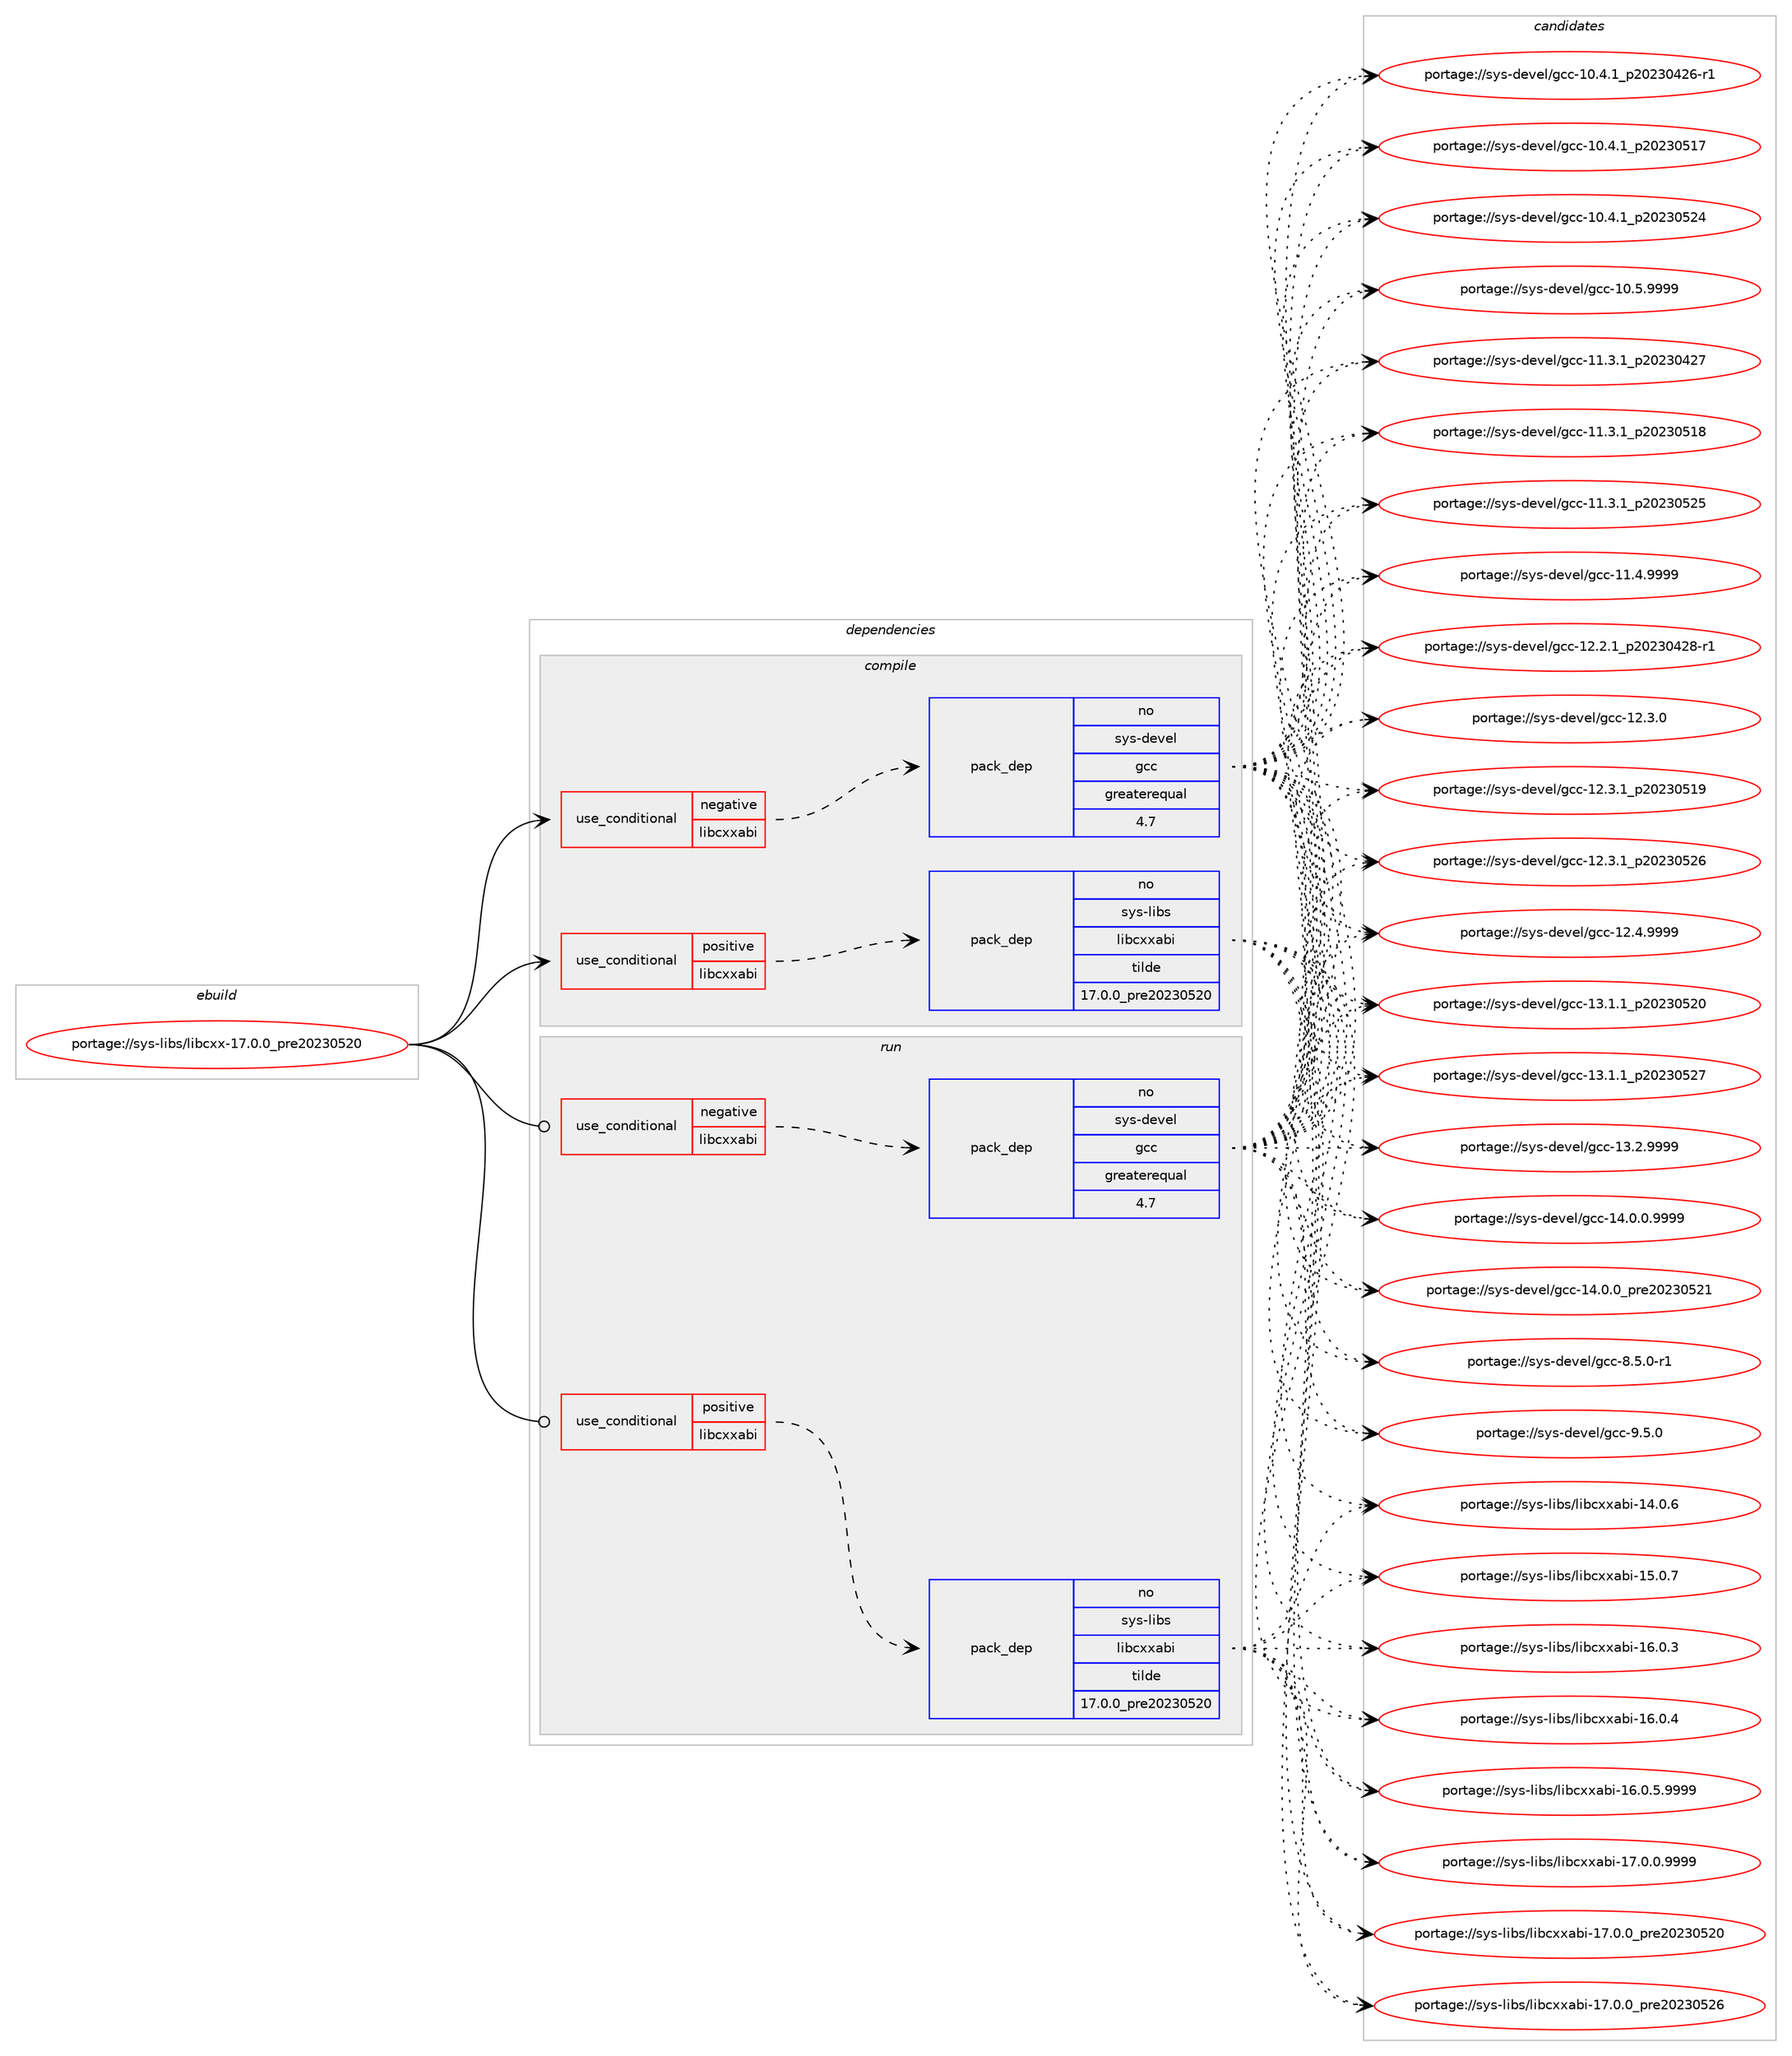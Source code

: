 digraph prolog {

# *************
# Graph options
# *************

newrank=true;
concentrate=true;
compound=true;
graph [rankdir=LR,fontname=Helvetica,fontsize=10,ranksep=1.5];#, ranksep=2.5, nodesep=0.2];
edge  [arrowhead=vee];
node  [fontname=Helvetica,fontsize=10];

# **********
# The ebuild
# **********

subgraph cluster_leftcol {
color=gray;
rank=same;
label=<<i>ebuild</i>>;
id [label="portage://sys-libs/libcxx-17.0.0_pre20230520", color=red, width=4, href="../sys-libs/libcxx-17.0.0_pre20230520.svg"];
}

# ****************
# The dependencies
# ****************

subgraph cluster_midcol {
color=gray;
label=<<i>dependencies</i>>;
subgraph cluster_compile {
fillcolor="#eeeeee";
style=filled;
label=<<i>compile</i>>;
subgraph cond3399 {
dependency5107 [label=<<TABLE BORDER="0" CELLBORDER="1" CELLSPACING="0" CELLPADDING="4"><TR><TD ROWSPAN="3" CELLPADDING="10">use_conditional</TD></TR><TR><TD>negative</TD></TR><TR><TD>libcxxabi</TD></TR></TABLE>>, shape=none, color=red];
subgraph pack1680 {
dependency5108 [label=<<TABLE BORDER="0" CELLBORDER="1" CELLSPACING="0" CELLPADDING="4" WIDTH="220"><TR><TD ROWSPAN="6" CELLPADDING="30">pack_dep</TD></TR><TR><TD WIDTH="110">no</TD></TR><TR><TD>sys-devel</TD></TR><TR><TD>gcc</TD></TR><TR><TD>greaterequal</TD></TR><TR><TD>4.7</TD></TR></TABLE>>, shape=none, color=blue];
}
dependency5107:e -> dependency5108:w [weight=20,style="dashed",arrowhead="vee"];
}
id:e -> dependency5107:w [weight=20,style="solid",arrowhead="vee"];
subgraph cond3400 {
dependency5109 [label=<<TABLE BORDER="0" CELLBORDER="1" CELLSPACING="0" CELLPADDING="4"><TR><TD ROWSPAN="3" CELLPADDING="10">use_conditional</TD></TR><TR><TD>positive</TD></TR><TR><TD>libcxxabi</TD></TR></TABLE>>, shape=none, color=red];
subgraph pack1681 {
dependency5110 [label=<<TABLE BORDER="0" CELLBORDER="1" CELLSPACING="0" CELLPADDING="4" WIDTH="220"><TR><TD ROWSPAN="6" CELLPADDING="30">pack_dep</TD></TR><TR><TD WIDTH="110">no</TD></TR><TR><TD>sys-libs</TD></TR><TR><TD>libcxxabi</TD></TR><TR><TD>tilde</TD></TR><TR><TD>17.0.0_pre20230520</TD></TR></TABLE>>, shape=none, color=blue];
}
dependency5109:e -> dependency5110:w [weight=20,style="dashed",arrowhead="vee"];
}
id:e -> dependency5109:w [weight=20,style="solid",arrowhead="vee"];
# *** BEGIN UNKNOWN DEPENDENCY TYPE (TODO) ***
# id -> package_dependency(portage://sys-libs/libcxx-17.0.0_pre20230520,install,no,sys-devel,llvm,none,[,,],[slot(17)],[])
# *** END UNKNOWN DEPENDENCY TYPE (TODO) ***

# *** BEGIN UNKNOWN DEPENDENCY TYPE (TODO) ***
# id -> package_dependency(portage://sys-libs/libcxx-17.0.0_pre20230520,install,strong,sys-devel,llvm,none,[,,],[slot(0)],[])
# *** END UNKNOWN DEPENDENCY TYPE (TODO) ***

}
subgraph cluster_compileandrun {
fillcolor="#eeeeee";
style=filled;
label=<<i>compile and run</i>>;
}
subgraph cluster_run {
fillcolor="#eeeeee";
style=filled;
label=<<i>run</i>>;
subgraph cond3401 {
dependency5111 [label=<<TABLE BORDER="0" CELLBORDER="1" CELLSPACING="0" CELLPADDING="4"><TR><TD ROWSPAN="3" CELLPADDING="10">use_conditional</TD></TR><TR><TD>negative</TD></TR><TR><TD>libcxxabi</TD></TR></TABLE>>, shape=none, color=red];
subgraph pack1682 {
dependency5112 [label=<<TABLE BORDER="0" CELLBORDER="1" CELLSPACING="0" CELLPADDING="4" WIDTH="220"><TR><TD ROWSPAN="6" CELLPADDING="30">pack_dep</TD></TR><TR><TD WIDTH="110">no</TD></TR><TR><TD>sys-devel</TD></TR><TR><TD>gcc</TD></TR><TR><TD>greaterequal</TD></TR><TR><TD>4.7</TD></TR></TABLE>>, shape=none, color=blue];
}
dependency5111:e -> dependency5112:w [weight=20,style="dashed",arrowhead="vee"];
}
id:e -> dependency5111:w [weight=20,style="solid",arrowhead="odot"];
subgraph cond3402 {
dependency5113 [label=<<TABLE BORDER="0" CELLBORDER="1" CELLSPACING="0" CELLPADDING="4"><TR><TD ROWSPAN="3" CELLPADDING="10">use_conditional</TD></TR><TR><TD>positive</TD></TR><TR><TD>libcxxabi</TD></TR></TABLE>>, shape=none, color=red];
subgraph pack1683 {
dependency5114 [label=<<TABLE BORDER="0" CELLBORDER="1" CELLSPACING="0" CELLPADDING="4" WIDTH="220"><TR><TD ROWSPAN="6" CELLPADDING="30">pack_dep</TD></TR><TR><TD WIDTH="110">no</TD></TR><TR><TD>sys-libs</TD></TR><TR><TD>libcxxabi</TD></TR><TR><TD>tilde</TD></TR><TR><TD>17.0.0_pre20230520</TD></TR></TABLE>>, shape=none, color=blue];
}
dependency5113:e -> dependency5114:w [weight=20,style="dashed",arrowhead="vee"];
}
id:e -> dependency5113:w [weight=20,style="solid",arrowhead="odot"];
}
}

# **************
# The candidates
# **************

subgraph cluster_choices {
rank=same;
color=gray;
label=<<i>candidates</i>>;

subgraph choice1680 {
color=black;
nodesep=1;
choice11512111545100101118101108471039999454948465246499511250485051485250544511449 [label="portage://sys-devel/gcc-10.4.1_p20230426-r1", color=red, width=4,href="../sys-devel/gcc-10.4.1_p20230426-r1.svg"];
choice1151211154510010111810110847103999945494846524649951125048505148534955 [label="portage://sys-devel/gcc-10.4.1_p20230517", color=red, width=4,href="../sys-devel/gcc-10.4.1_p20230517.svg"];
choice1151211154510010111810110847103999945494846524649951125048505148535052 [label="portage://sys-devel/gcc-10.4.1_p20230524", color=red, width=4,href="../sys-devel/gcc-10.4.1_p20230524.svg"];
choice1151211154510010111810110847103999945494846534657575757 [label="portage://sys-devel/gcc-10.5.9999", color=red, width=4,href="../sys-devel/gcc-10.5.9999.svg"];
choice1151211154510010111810110847103999945494946514649951125048505148525055 [label="portage://sys-devel/gcc-11.3.1_p20230427", color=red, width=4,href="../sys-devel/gcc-11.3.1_p20230427.svg"];
choice1151211154510010111810110847103999945494946514649951125048505148534956 [label="portage://sys-devel/gcc-11.3.1_p20230518", color=red, width=4,href="../sys-devel/gcc-11.3.1_p20230518.svg"];
choice1151211154510010111810110847103999945494946514649951125048505148535053 [label="portage://sys-devel/gcc-11.3.1_p20230525", color=red, width=4,href="../sys-devel/gcc-11.3.1_p20230525.svg"];
choice1151211154510010111810110847103999945494946524657575757 [label="portage://sys-devel/gcc-11.4.9999", color=red, width=4,href="../sys-devel/gcc-11.4.9999.svg"];
choice11512111545100101118101108471039999454950465046499511250485051485250564511449 [label="portage://sys-devel/gcc-12.2.1_p20230428-r1", color=red, width=4,href="../sys-devel/gcc-12.2.1_p20230428-r1.svg"];
choice1151211154510010111810110847103999945495046514648 [label="portage://sys-devel/gcc-12.3.0", color=red, width=4,href="../sys-devel/gcc-12.3.0.svg"];
choice1151211154510010111810110847103999945495046514649951125048505148534957 [label="portage://sys-devel/gcc-12.3.1_p20230519", color=red, width=4,href="../sys-devel/gcc-12.3.1_p20230519.svg"];
choice1151211154510010111810110847103999945495046514649951125048505148535054 [label="portage://sys-devel/gcc-12.3.1_p20230526", color=red, width=4,href="../sys-devel/gcc-12.3.1_p20230526.svg"];
choice1151211154510010111810110847103999945495046524657575757 [label="portage://sys-devel/gcc-12.4.9999", color=red, width=4,href="../sys-devel/gcc-12.4.9999.svg"];
choice1151211154510010111810110847103999945495146494649951125048505148535048 [label="portage://sys-devel/gcc-13.1.1_p20230520", color=red, width=4,href="../sys-devel/gcc-13.1.1_p20230520.svg"];
choice1151211154510010111810110847103999945495146494649951125048505148535055 [label="portage://sys-devel/gcc-13.1.1_p20230527", color=red, width=4,href="../sys-devel/gcc-13.1.1_p20230527.svg"];
choice1151211154510010111810110847103999945495146504657575757 [label="portage://sys-devel/gcc-13.2.9999", color=red, width=4,href="../sys-devel/gcc-13.2.9999.svg"];
choice11512111545100101118101108471039999454952464846484657575757 [label="portage://sys-devel/gcc-14.0.0.9999", color=red, width=4,href="../sys-devel/gcc-14.0.0.9999.svg"];
choice1151211154510010111810110847103999945495246484648951121141015048505148535049 [label="portage://sys-devel/gcc-14.0.0_pre20230521", color=red, width=4,href="../sys-devel/gcc-14.0.0_pre20230521.svg"];
choice115121115451001011181011084710399994556465346484511449 [label="portage://sys-devel/gcc-8.5.0-r1", color=red, width=4,href="../sys-devel/gcc-8.5.0-r1.svg"];
choice11512111545100101118101108471039999455746534648 [label="portage://sys-devel/gcc-9.5.0", color=red, width=4,href="../sys-devel/gcc-9.5.0.svg"];
dependency5108:e -> choice11512111545100101118101108471039999454948465246499511250485051485250544511449:w [style=dotted,weight="100"];
dependency5108:e -> choice1151211154510010111810110847103999945494846524649951125048505148534955:w [style=dotted,weight="100"];
dependency5108:e -> choice1151211154510010111810110847103999945494846524649951125048505148535052:w [style=dotted,weight="100"];
dependency5108:e -> choice1151211154510010111810110847103999945494846534657575757:w [style=dotted,weight="100"];
dependency5108:e -> choice1151211154510010111810110847103999945494946514649951125048505148525055:w [style=dotted,weight="100"];
dependency5108:e -> choice1151211154510010111810110847103999945494946514649951125048505148534956:w [style=dotted,weight="100"];
dependency5108:e -> choice1151211154510010111810110847103999945494946514649951125048505148535053:w [style=dotted,weight="100"];
dependency5108:e -> choice1151211154510010111810110847103999945494946524657575757:w [style=dotted,weight="100"];
dependency5108:e -> choice11512111545100101118101108471039999454950465046499511250485051485250564511449:w [style=dotted,weight="100"];
dependency5108:e -> choice1151211154510010111810110847103999945495046514648:w [style=dotted,weight="100"];
dependency5108:e -> choice1151211154510010111810110847103999945495046514649951125048505148534957:w [style=dotted,weight="100"];
dependency5108:e -> choice1151211154510010111810110847103999945495046514649951125048505148535054:w [style=dotted,weight="100"];
dependency5108:e -> choice1151211154510010111810110847103999945495046524657575757:w [style=dotted,weight="100"];
dependency5108:e -> choice1151211154510010111810110847103999945495146494649951125048505148535048:w [style=dotted,weight="100"];
dependency5108:e -> choice1151211154510010111810110847103999945495146494649951125048505148535055:w [style=dotted,weight="100"];
dependency5108:e -> choice1151211154510010111810110847103999945495146504657575757:w [style=dotted,weight="100"];
dependency5108:e -> choice11512111545100101118101108471039999454952464846484657575757:w [style=dotted,weight="100"];
dependency5108:e -> choice1151211154510010111810110847103999945495246484648951121141015048505148535049:w [style=dotted,weight="100"];
dependency5108:e -> choice115121115451001011181011084710399994556465346484511449:w [style=dotted,weight="100"];
dependency5108:e -> choice11512111545100101118101108471039999455746534648:w [style=dotted,weight="100"];
}
subgraph choice1681 {
color=black;
nodesep=1;
choice1151211154510810598115471081059899120120979810545495246484654 [label="portage://sys-libs/libcxxabi-14.0.6", color=red, width=4,href="../sys-libs/libcxxabi-14.0.6.svg"];
choice1151211154510810598115471081059899120120979810545495346484655 [label="portage://sys-libs/libcxxabi-15.0.7", color=red, width=4,href="../sys-libs/libcxxabi-15.0.7.svg"];
choice1151211154510810598115471081059899120120979810545495446484651 [label="portage://sys-libs/libcxxabi-16.0.3", color=red, width=4,href="../sys-libs/libcxxabi-16.0.3.svg"];
choice1151211154510810598115471081059899120120979810545495446484652 [label="portage://sys-libs/libcxxabi-16.0.4", color=red, width=4,href="../sys-libs/libcxxabi-16.0.4.svg"];
choice11512111545108105981154710810598991201209798105454954464846534657575757 [label="portage://sys-libs/libcxxabi-16.0.5.9999", color=red, width=4,href="../sys-libs/libcxxabi-16.0.5.9999.svg"];
choice11512111545108105981154710810598991201209798105454955464846484657575757 [label="portage://sys-libs/libcxxabi-17.0.0.9999", color=red, width=4,href="../sys-libs/libcxxabi-17.0.0.9999.svg"];
choice1151211154510810598115471081059899120120979810545495546484648951121141015048505148535048 [label="portage://sys-libs/libcxxabi-17.0.0_pre20230520", color=red, width=4,href="../sys-libs/libcxxabi-17.0.0_pre20230520.svg"];
choice1151211154510810598115471081059899120120979810545495546484648951121141015048505148535054 [label="portage://sys-libs/libcxxabi-17.0.0_pre20230526", color=red, width=4,href="../sys-libs/libcxxabi-17.0.0_pre20230526.svg"];
dependency5110:e -> choice1151211154510810598115471081059899120120979810545495246484654:w [style=dotted,weight="100"];
dependency5110:e -> choice1151211154510810598115471081059899120120979810545495346484655:w [style=dotted,weight="100"];
dependency5110:e -> choice1151211154510810598115471081059899120120979810545495446484651:w [style=dotted,weight="100"];
dependency5110:e -> choice1151211154510810598115471081059899120120979810545495446484652:w [style=dotted,weight="100"];
dependency5110:e -> choice11512111545108105981154710810598991201209798105454954464846534657575757:w [style=dotted,weight="100"];
dependency5110:e -> choice11512111545108105981154710810598991201209798105454955464846484657575757:w [style=dotted,weight="100"];
dependency5110:e -> choice1151211154510810598115471081059899120120979810545495546484648951121141015048505148535048:w [style=dotted,weight="100"];
dependency5110:e -> choice1151211154510810598115471081059899120120979810545495546484648951121141015048505148535054:w [style=dotted,weight="100"];
}
subgraph choice1682 {
color=black;
nodesep=1;
choice11512111545100101118101108471039999454948465246499511250485051485250544511449 [label="portage://sys-devel/gcc-10.4.1_p20230426-r1", color=red, width=4,href="../sys-devel/gcc-10.4.1_p20230426-r1.svg"];
choice1151211154510010111810110847103999945494846524649951125048505148534955 [label="portage://sys-devel/gcc-10.4.1_p20230517", color=red, width=4,href="../sys-devel/gcc-10.4.1_p20230517.svg"];
choice1151211154510010111810110847103999945494846524649951125048505148535052 [label="portage://sys-devel/gcc-10.4.1_p20230524", color=red, width=4,href="../sys-devel/gcc-10.4.1_p20230524.svg"];
choice1151211154510010111810110847103999945494846534657575757 [label="portage://sys-devel/gcc-10.5.9999", color=red, width=4,href="../sys-devel/gcc-10.5.9999.svg"];
choice1151211154510010111810110847103999945494946514649951125048505148525055 [label="portage://sys-devel/gcc-11.3.1_p20230427", color=red, width=4,href="../sys-devel/gcc-11.3.1_p20230427.svg"];
choice1151211154510010111810110847103999945494946514649951125048505148534956 [label="portage://sys-devel/gcc-11.3.1_p20230518", color=red, width=4,href="../sys-devel/gcc-11.3.1_p20230518.svg"];
choice1151211154510010111810110847103999945494946514649951125048505148535053 [label="portage://sys-devel/gcc-11.3.1_p20230525", color=red, width=4,href="../sys-devel/gcc-11.3.1_p20230525.svg"];
choice1151211154510010111810110847103999945494946524657575757 [label="portage://sys-devel/gcc-11.4.9999", color=red, width=4,href="../sys-devel/gcc-11.4.9999.svg"];
choice11512111545100101118101108471039999454950465046499511250485051485250564511449 [label="portage://sys-devel/gcc-12.2.1_p20230428-r1", color=red, width=4,href="../sys-devel/gcc-12.2.1_p20230428-r1.svg"];
choice1151211154510010111810110847103999945495046514648 [label="portage://sys-devel/gcc-12.3.0", color=red, width=4,href="../sys-devel/gcc-12.3.0.svg"];
choice1151211154510010111810110847103999945495046514649951125048505148534957 [label="portage://sys-devel/gcc-12.3.1_p20230519", color=red, width=4,href="../sys-devel/gcc-12.3.1_p20230519.svg"];
choice1151211154510010111810110847103999945495046514649951125048505148535054 [label="portage://sys-devel/gcc-12.3.1_p20230526", color=red, width=4,href="../sys-devel/gcc-12.3.1_p20230526.svg"];
choice1151211154510010111810110847103999945495046524657575757 [label="portage://sys-devel/gcc-12.4.9999", color=red, width=4,href="../sys-devel/gcc-12.4.9999.svg"];
choice1151211154510010111810110847103999945495146494649951125048505148535048 [label="portage://sys-devel/gcc-13.1.1_p20230520", color=red, width=4,href="../sys-devel/gcc-13.1.1_p20230520.svg"];
choice1151211154510010111810110847103999945495146494649951125048505148535055 [label="portage://sys-devel/gcc-13.1.1_p20230527", color=red, width=4,href="../sys-devel/gcc-13.1.1_p20230527.svg"];
choice1151211154510010111810110847103999945495146504657575757 [label="portage://sys-devel/gcc-13.2.9999", color=red, width=4,href="../sys-devel/gcc-13.2.9999.svg"];
choice11512111545100101118101108471039999454952464846484657575757 [label="portage://sys-devel/gcc-14.0.0.9999", color=red, width=4,href="../sys-devel/gcc-14.0.0.9999.svg"];
choice1151211154510010111810110847103999945495246484648951121141015048505148535049 [label="portage://sys-devel/gcc-14.0.0_pre20230521", color=red, width=4,href="../sys-devel/gcc-14.0.0_pre20230521.svg"];
choice115121115451001011181011084710399994556465346484511449 [label="portage://sys-devel/gcc-8.5.0-r1", color=red, width=4,href="../sys-devel/gcc-8.5.0-r1.svg"];
choice11512111545100101118101108471039999455746534648 [label="portage://sys-devel/gcc-9.5.0", color=red, width=4,href="../sys-devel/gcc-9.5.0.svg"];
dependency5112:e -> choice11512111545100101118101108471039999454948465246499511250485051485250544511449:w [style=dotted,weight="100"];
dependency5112:e -> choice1151211154510010111810110847103999945494846524649951125048505148534955:w [style=dotted,weight="100"];
dependency5112:e -> choice1151211154510010111810110847103999945494846524649951125048505148535052:w [style=dotted,weight="100"];
dependency5112:e -> choice1151211154510010111810110847103999945494846534657575757:w [style=dotted,weight="100"];
dependency5112:e -> choice1151211154510010111810110847103999945494946514649951125048505148525055:w [style=dotted,weight="100"];
dependency5112:e -> choice1151211154510010111810110847103999945494946514649951125048505148534956:w [style=dotted,weight="100"];
dependency5112:e -> choice1151211154510010111810110847103999945494946514649951125048505148535053:w [style=dotted,weight="100"];
dependency5112:e -> choice1151211154510010111810110847103999945494946524657575757:w [style=dotted,weight="100"];
dependency5112:e -> choice11512111545100101118101108471039999454950465046499511250485051485250564511449:w [style=dotted,weight="100"];
dependency5112:e -> choice1151211154510010111810110847103999945495046514648:w [style=dotted,weight="100"];
dependency5112:e -> choice1151211154510010111810110847103999945495046514649951125048505148534957:w [style=dotted,weight="100"];
dependency5112:e -> choice1151211154510010111810110847103999945495046514649951125048505148535054:w [style=dotted,weight="100"];
dependency5112:e -> choice1151211154510010111810110847103999945495046524657575757:w [style=dotted,weight="100"];
dependency5112:e -> choice1151211154510010111810110847103999945495146494649951125048505148535048:w [style=dotted,weight="100"];
dependency5112:e -> choice1151211154510010111810110847103999945495146494649951125048505148535055:w [style=dotted,weight="100"];
dependency5112:e -> choice1151211154510010111810110847103999945495146504657575757:w [style=dotted,weight="100"];
dependency5112:e -> choice11512111545100101118101108471039999454952464846484657575757:w [style=dotted,weight="100"];
dependency5112:e -> choice1151211154510010111810110847103999945495246484648951121141015048505148535049:w [style=dotted,weight="100"];
dependency5112:e -> choice115121115451001011181011084710399994556465346484511449:w [style=dotted,weight="100"];
dependency5112:e -> choice11512111545100101118101108471039999455746534648:w [style=dotted,weight="100"];
}
subgraph choice1683 {
color=black;
nodesep=1;
choice1151211154510810598115471081059899120120979810545495246484654 [label="portage://sys-libs/libcxxabi-14.0.6", color=red, width=4,href="../sys-libs/libcxxabi-14.0.6.svg"];
choice1151211154510810598115471081059899120120979810545495346484655 [label="portage://sys-libs/libcxxabi-15.0.7", color=red, width=4,href="../sys-libs/libcxxabi-15.0.7.svg"];
choice1151211154510810598115471081059899120120979810545495446484651 [label="portage://sys-libs/libcxxabi-16.0.3", color=red, width=4,href="../sys-libs/libcxxabi-16.0.3.svg"];
choice1151211154510810598115471081059899120120979810545495446484652 [label="portage://sys-libs/libcxxabi-16.0.4", color=red, width=4,href="../sys-libs/libcxxabi-16.0.4.svg"];
choice11512111545108105981154710810598991201209798105454954464846534657575757 [label="portage://sys-libs/libcxxabi-16.0.5.9999", color=red, width=4,href="../sys-libs/libcxxabi-16.0.5.9999.svg"];
choice11512111545108105981154710810598991201209798105454955464846484657575757 [label="portage://sys-libs/libcxxabi-17.0.0.9999", color=red, width=4,href="../sys-libs/libcxxabi-17.0.0.9999.svg"];
choice1151211154510810598115471081059899120120979810545495546484648951121141015048505148535048 [label="portage://sys-libs/libcxxabi-17.0.0_pre20230520", color=red, width=4,href="../sys-libs/libcxxabi-17.0.0_pre20230520.svg"];
choice1151211154510810598115471081059899120120979810545495546484648951121141015048505148535054 [label="portage://sys-libs/libcxxabi-17.0.0_pre20230526", color=red, width=4,href="../sys-libs/libcxxabi-17.0.0_pre20230526.svg"];
dependency5114:e -> choice1151211154510810598115471081059899120120979810545495246484654:w [style=dotted,weight="100"];
dependency5114:e -> choice1151211154510810598115471081059899120120979810545495346484655:w [style=dotted,weight="100"];
dependency5114:e -> choice1151211154510810598115471081059899120120979810545495446484651:w [style=dotted,weight="100"];
dependency5114:e -> choice1151211154510810598115471081059899120120979810545495446484652:w [style=dotted,weight="100"];
dependency5114:e -> choice11512111545108105981154710810598991201209798105454954464846534657575757:w [style=dotted,weight="100"];
dependency5114:e -> choice11512111545108105981154710810598991201209798105454955464846484657575757:w [style=dotted,weight="100"];
dependency5114:e -> choice1151211154510810598115471081059899120120979810545495546484648951121141015048505148535048:w [style=dotted,weight="100"];
dependency5114:e -> choice1151211154510810598115471081059899120120979810545495546484648951121141015048505148535054:w [style=dotted,weight="100"];
}
}

}
